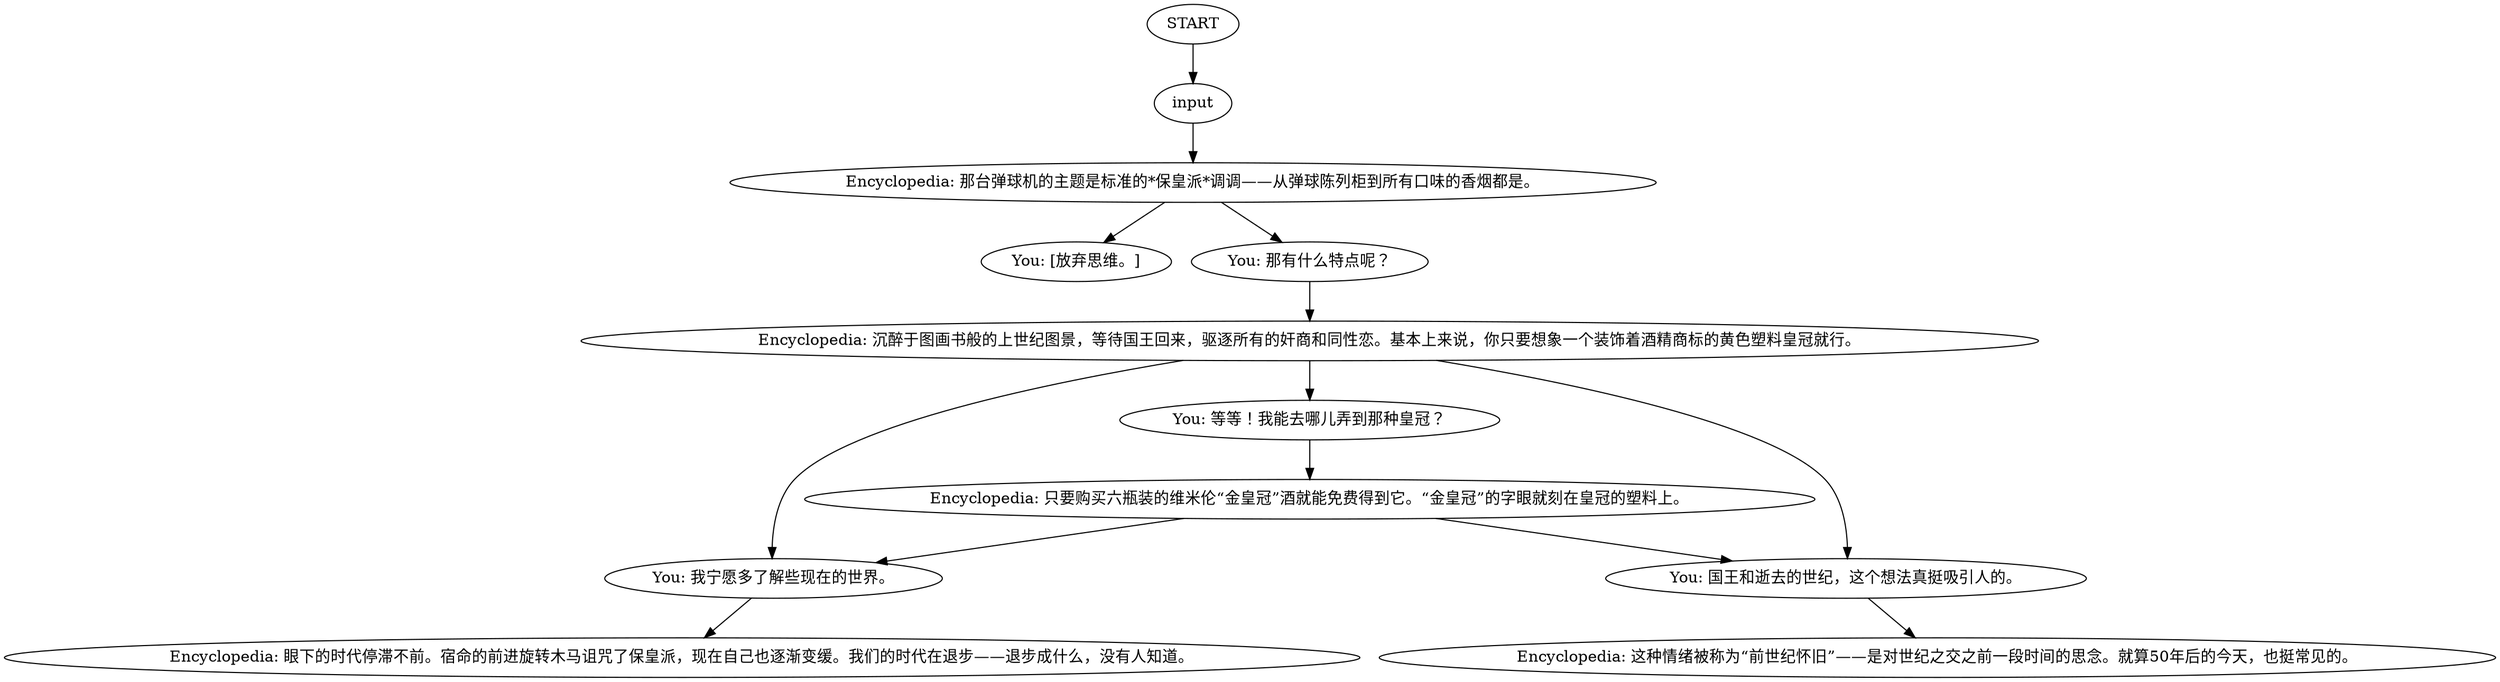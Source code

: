 # WHIRLING F1 ORB / royalism theme
# royalism themed afterthought
# ==================================================
digraph G {
	  0 [label="START"];
	  1 [label="input"];
	  2 [label="You: [放弃思维。]"];
	  3 [label="Encyclopedia: 沉醉于图画书般的上世纪图景，等待国王回来，驱逐所有的奸商和同性恋。基本上来说，你只要想象一个装饰着酒精商标的黄色塑料皇冠就行。"];
	  4 [label="You: 我宁愿多了解些现在的世界。"];
	  6 [label="You: 那有什么特点呢？"];
	  7 [label="Encyclopedia: 那台弹球机的主题是标准的*保皇派*调调——从弹球陈列柜到所有口味的香烟都是。"];
	  8 [label="You: 国王和逝去的世纪，这个想法真挺吸引人的。"];
	  9 [label="You: 等等！我能去哪儿弄到那种皇冠？"];
	  10 [label="Encyclopedia: 这种情绪被称为“前世纪怀旧”——是对世纪之交之前一段时间的思念。就算50年后的今天，也挺常见的。"];
	  11 [label="Encyclopedia: 只要购买六瓶装的维米伦“金皇冠”酒就能免费得到它。“金皇冠”的字眼就刻在皇冠的塑料上。"];
	  12 [label="Encyclopedia: 眼下的时代停滞不前。宿命的前进旋转木马诅咒了保皇派，现在自己也逐渐变缓。我们的时代在退步——退步成什么，没有人知道。"];
	  0 -> 1
	  1 -> 7
	  3 -> 8
	  3 -> 9
	  3 -> 4
	  4 -> 12
	  6 -> 3
	  7 -> 2
	  7 -> 6
	  8 -> 10
	  9 -> 11
	  11 -> 8
	  11 -> 4
}

